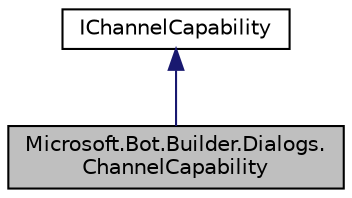 digraph "Microsoft.Bot.Builder.Dialogs.ChannelCapability"
{
  edge [fontname="Helvetica",fontsize="10",labelfontname="Helvetica",labelfontsize="10"];
  node [fontname="Helvetica",fontsize="10",shape=record];
  Node1 [label="Microsoft.Bot.Builder.Dialogs.\lChannelCapability",height=0.2,width=0.4,color="black", fillcolor="grey75", style="filled", fontcolor="black"];
  Node2 -> Node1 [dir="back",color="midnightblue",fontsize="10",style="solid",fontname="Helvetica"];
  Node2 [label="IChannelCapability",height=0.2,width=0.4,color="black", fillcolor="white", style="filled",URL="$dd/da5/interface_microsoft_1_1_bot_1_1_builder_1_1_dialogs_1_1_i_channel_capability.html",tooltip="Capability for a specific channel "];
}

